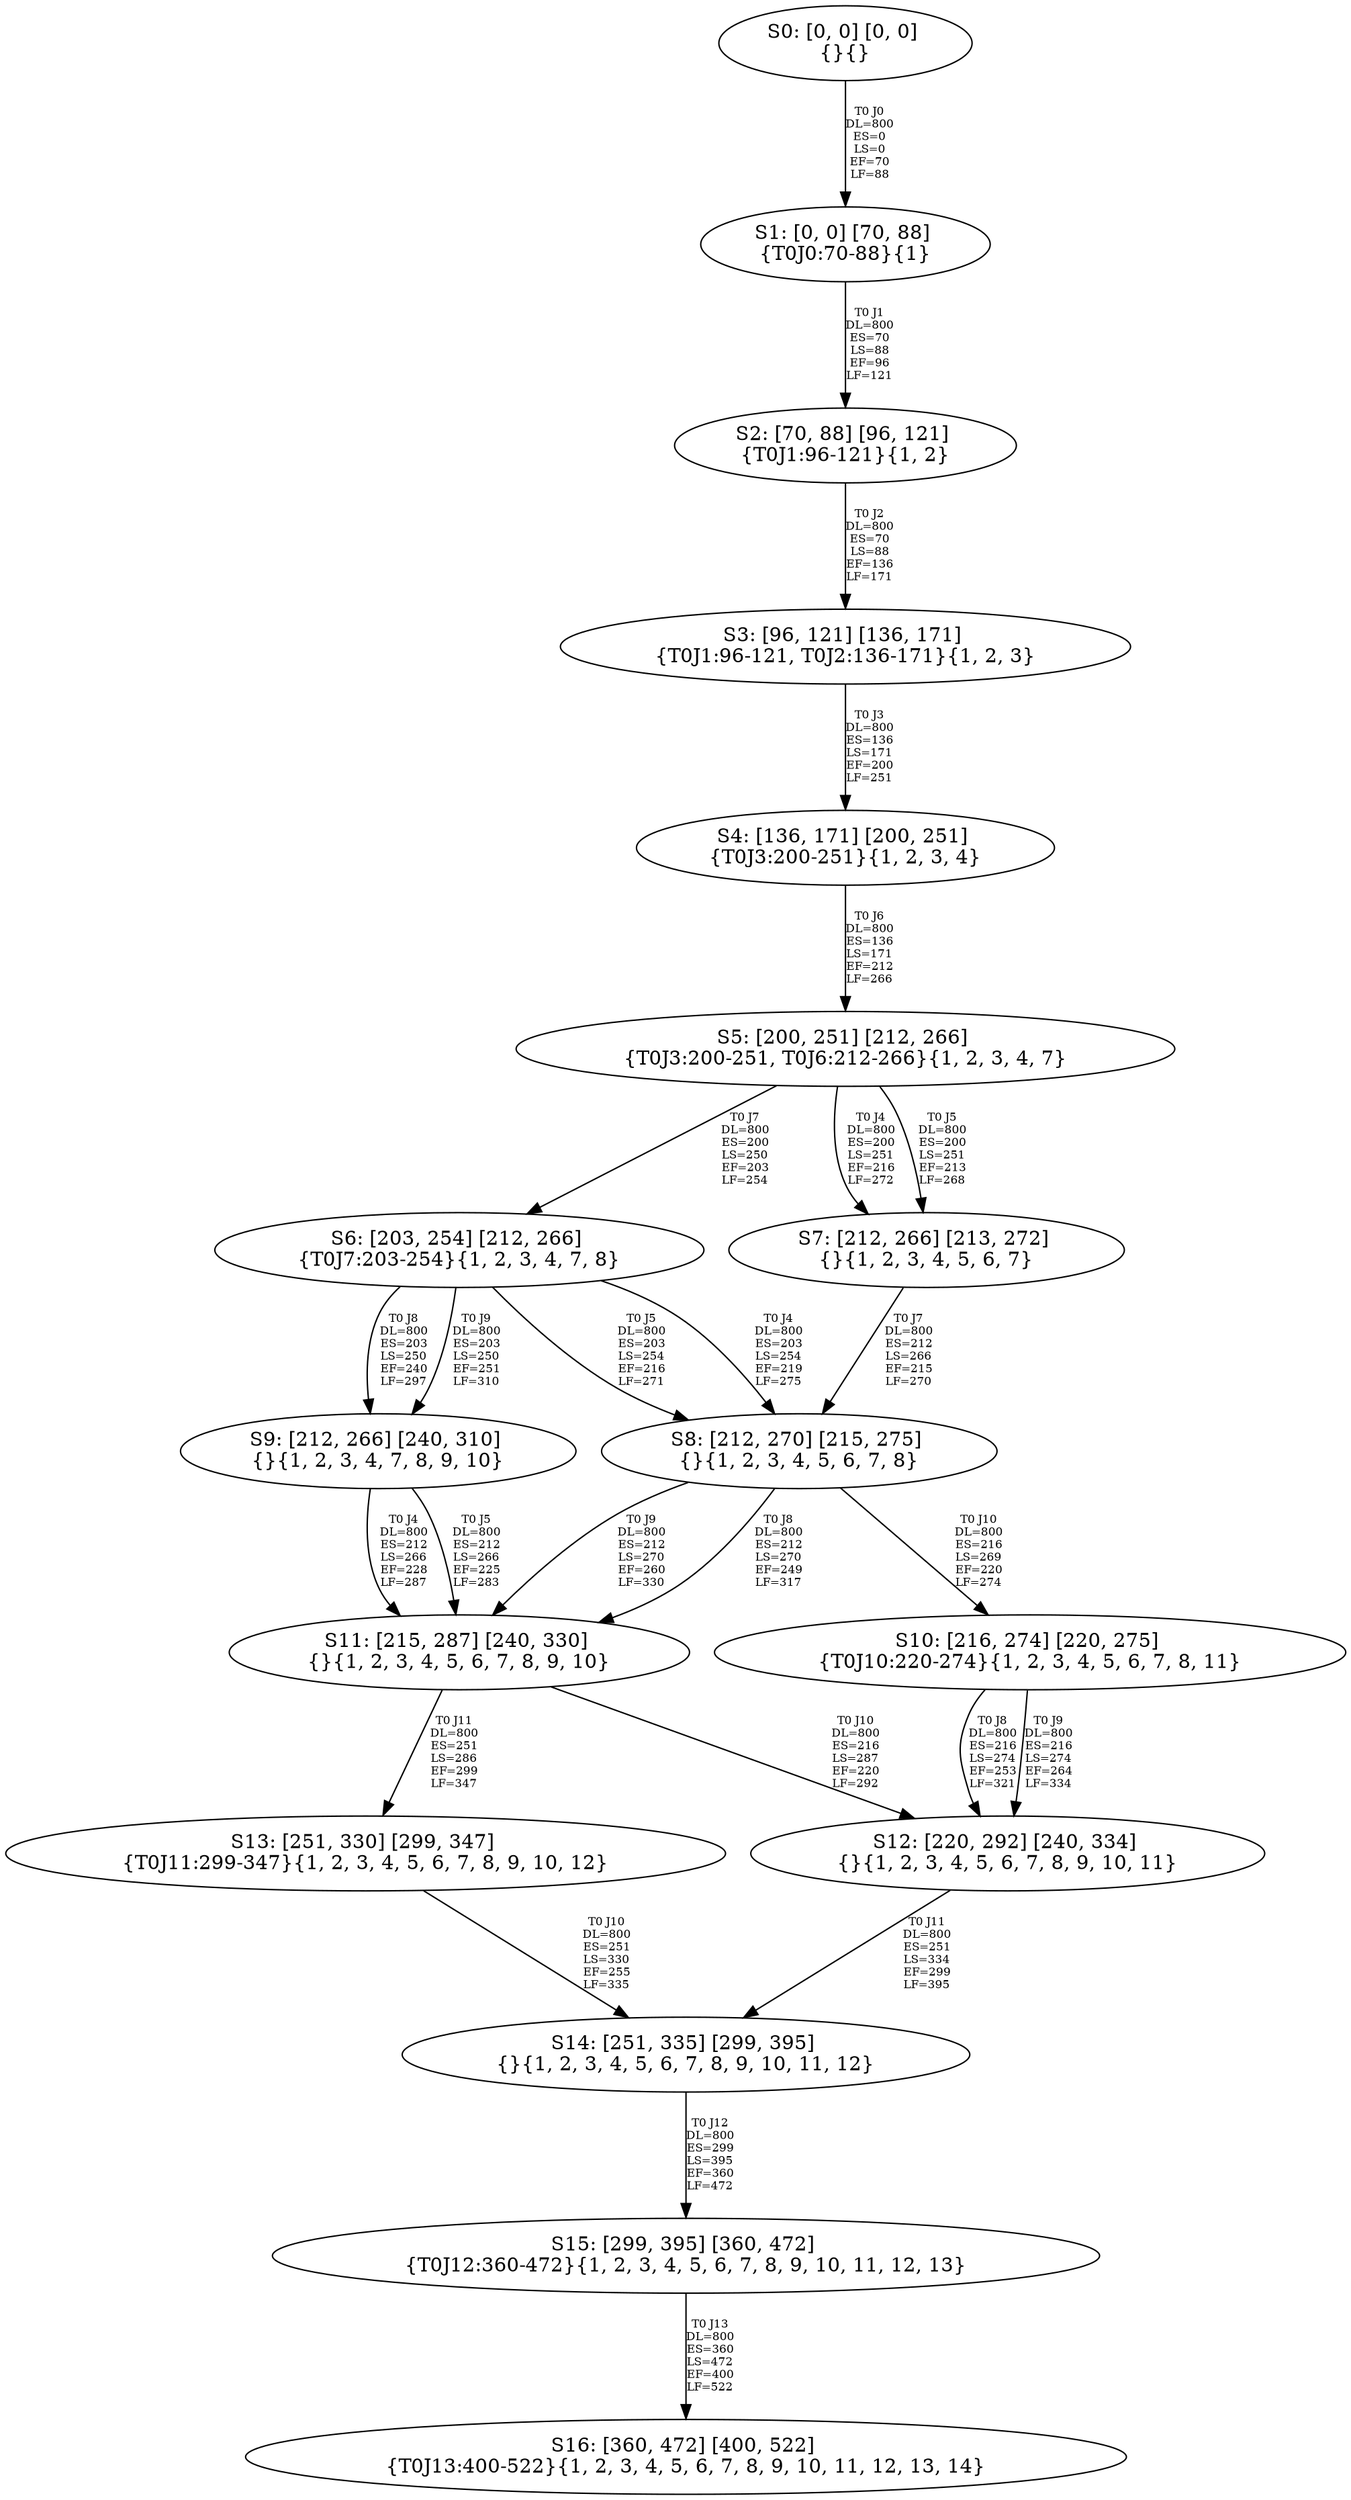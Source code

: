 digraph {
	S0[label="S0: [0, 0] [0, 0] \n{}{}"];
	S1[label="S1: [0, 0] [70, 88] \n{T0J0:70-88}{1}"];
	S2[label="S2: [70, 88] [96, 121] \n{T0J1:96-121}{1, 2}"];
	S3[label="S3: [96, 121] [136, 171] \n{T0J1:96-121, T0J2:136-171}{1, 2, 3}"];
	S4[label="S4: [136, 171] [200, 251] \n{T0J3:200-251}{1, 2, 3, 4}"];
	S5[label="S5: [200, 251] [212, 266] \n{T0J3:200-251, T0J6:212-266}{1, 2, 3, 4, 7}"];
	S6[label="S6: [203, 254] [212, 266] \n{T0J7:203-254}{1, 2, 3, 4, 7, 8}"];
	S7[label="S7: [212, 266] [213, 272] \n{}{1, 2, 3, 4, 5, 6, 7}"];
	S8[label="S8: [212, 270] [215, 275] \n{}{1, 2, 3, 4, 5, 6, 7, 8}"];
	S9[label="S9: [212, 266] [240, 310] \n{}{1, 2, 3, 4, 7, 8, 9, 10}"];
	S10[label="S10: [216, 274] [220, 275] \n{T0J10:220-274}{1, 2, 3, 4, 5, 6, 7, 8, 11}"];
	S11[label="S11: [215, 287] [240, 330] \n{}{1, 2, 3, 4, 5, 6, 7, 8, 9, 10}"];
	S12[label="S12: [220, 292] [240, 334] \n{}{1, 2, 3, 4, 5, 6, 7, 8, 9, 10, 11}"];
	S13[label="S13: [251, 330] [299, 347] \n{T0J11:299-347}{1, 2, 3, 4, 5, 6, 7, 8, 9, 10, 12}"];
	S14[label="S14: [251, 335] [299, 395] \n{}{1, 2, 3, 4, 5, 6, 7, 8, 9, 10, 11, 12}"];
	S15[label="S15: [299, 395] [360, 472] \n{T0J12:360-472}{1, 2, 3, 4, 5, 6, 7, 8, 9, 10, 11, 12, 13}"];
	S16[label="S16: [360, 472] [400, 522] \n{T0J13:400-522}{1, 2, 3, 4, 5, 6, 7, 8, 9, 10, 11, 12, 13, 14}"];
	S0 -> S1[label="T0 J0\nDL=800\nES=0\nLS=0\nEF=70\nLF=88",fontsize=8];
	S1 -> S2[label="T0 J1\nDL=800\nES=70\nLS=88\nEF=96\nLF=121",fontsize=8];
	S2 -> S3[label="T0 J2\nDL=800\nES=70\nLS=88\nEF=136\nLF=171",fontsize=8];
	S3 -> S4[label="T0 J3\nDL=800\nES=136\nLS=171\nEF=200\nLF=251",fontsize=8];
	S4 -> S5[label="T0 J6\nDL=800\nES=136\nLS=171\nEF=212\nLF=266",fontsize=8];
	S5 -> S7[label="T0 J4\nDL=800\nES=200\nLS=251\nEF=216\nLF=272",fontsize=8];
	S5 -> S7[label="T0 J5\nDL=800\nES=200\nLS=251\nEF=213\nLF=268",fontsize=8];
	S5 -> S6[label="T0 J7\nDL=800\nES=200\nLS=250\nEF=203\nLF=254",fontsize=8];
	S6 -> S8[label="T0 J4\nDL=800\nES=203\nLS=254\nEF=219\nLF=275",fontsize=8];
	S6 -> S8[label="T0 J5\nDL=800\nES=203\nLS=254\nEF=216\nLF=271",fontsize=8];
	S6 -> S9[label="T0 J8\nDL=800\nES=203\nLS=250\nEF=240\nLF=297",fontsize=8];
	S6 -> S9[label="T0 J9\nDL=800\nES=203\nLS=250\nEF=251\nLF=310",fontsize=8];
	S7 -> S8[label="T0 J7\nDL=800\nES=212\nLS=266\nEF=215\nLF=270",fontsize=8];
	S8 -> S11[label="T0 J8\nDL=800\nES=212\nLS=270\nEF=249\nLF=317",fontsize=8];
	S8 -> S11[label="T0 J9\nDL=800\nES=212\nLS=270\nEF=260\nLF=330",fontsize=8];
	S8 -> S10[label="T0 J10\nDL=800\nES=216\nLS=269\nEF=220\nLF=274",fontsize=8];
	S9 -> S11[label="T0 J4\nDL=800\nES=212\nLS=266\nEF=228\nLF=287",fontsize=8];
	S9 -> S11[label="T0 J5\nDL=800\nES=212\nLS=266\nEF=225\nLF=283",fontsize=8];
	S10 -> S12[label="T0 J8\nDL=800\nES=216\nLS=274\nEF=253\nLF=321",fontsize=8];
	S10 -> S12[label="T0 J9\nDL=800\nES=216\nLS=274\nEF=264\nLF=334",fontsize=8];
	S11 -> S12[label="T0 J10\nDL=800\nES=216\nLS=287\nEF=220\nLF=292",fontsize=8];
	S11 -> S13[label="T0 J11\nDL=800\nES=251\nLS=286\nEF=299\nLF=347",fontsize=8];
	S12 -> S14[label="T0 J11\nDL=800\nES=251\nLS=334\nEF=299\nLF=395",fontsize=8];
	S13 -> S14[label="T0 J10\nDL=800\nES=251\nLS=330\nEF=255\nLF=335",fontsize=8];
	S14 -> S15[label="T0 J12\nDL=800\nES=299\nLS=395\nEF=360\nLF=472",fontsize=8];
	S15 -> S16[label="T0 J13\nDL=800\nES=360\nLS=472\nEF=400\nLF=522",fontsize=8];
}
